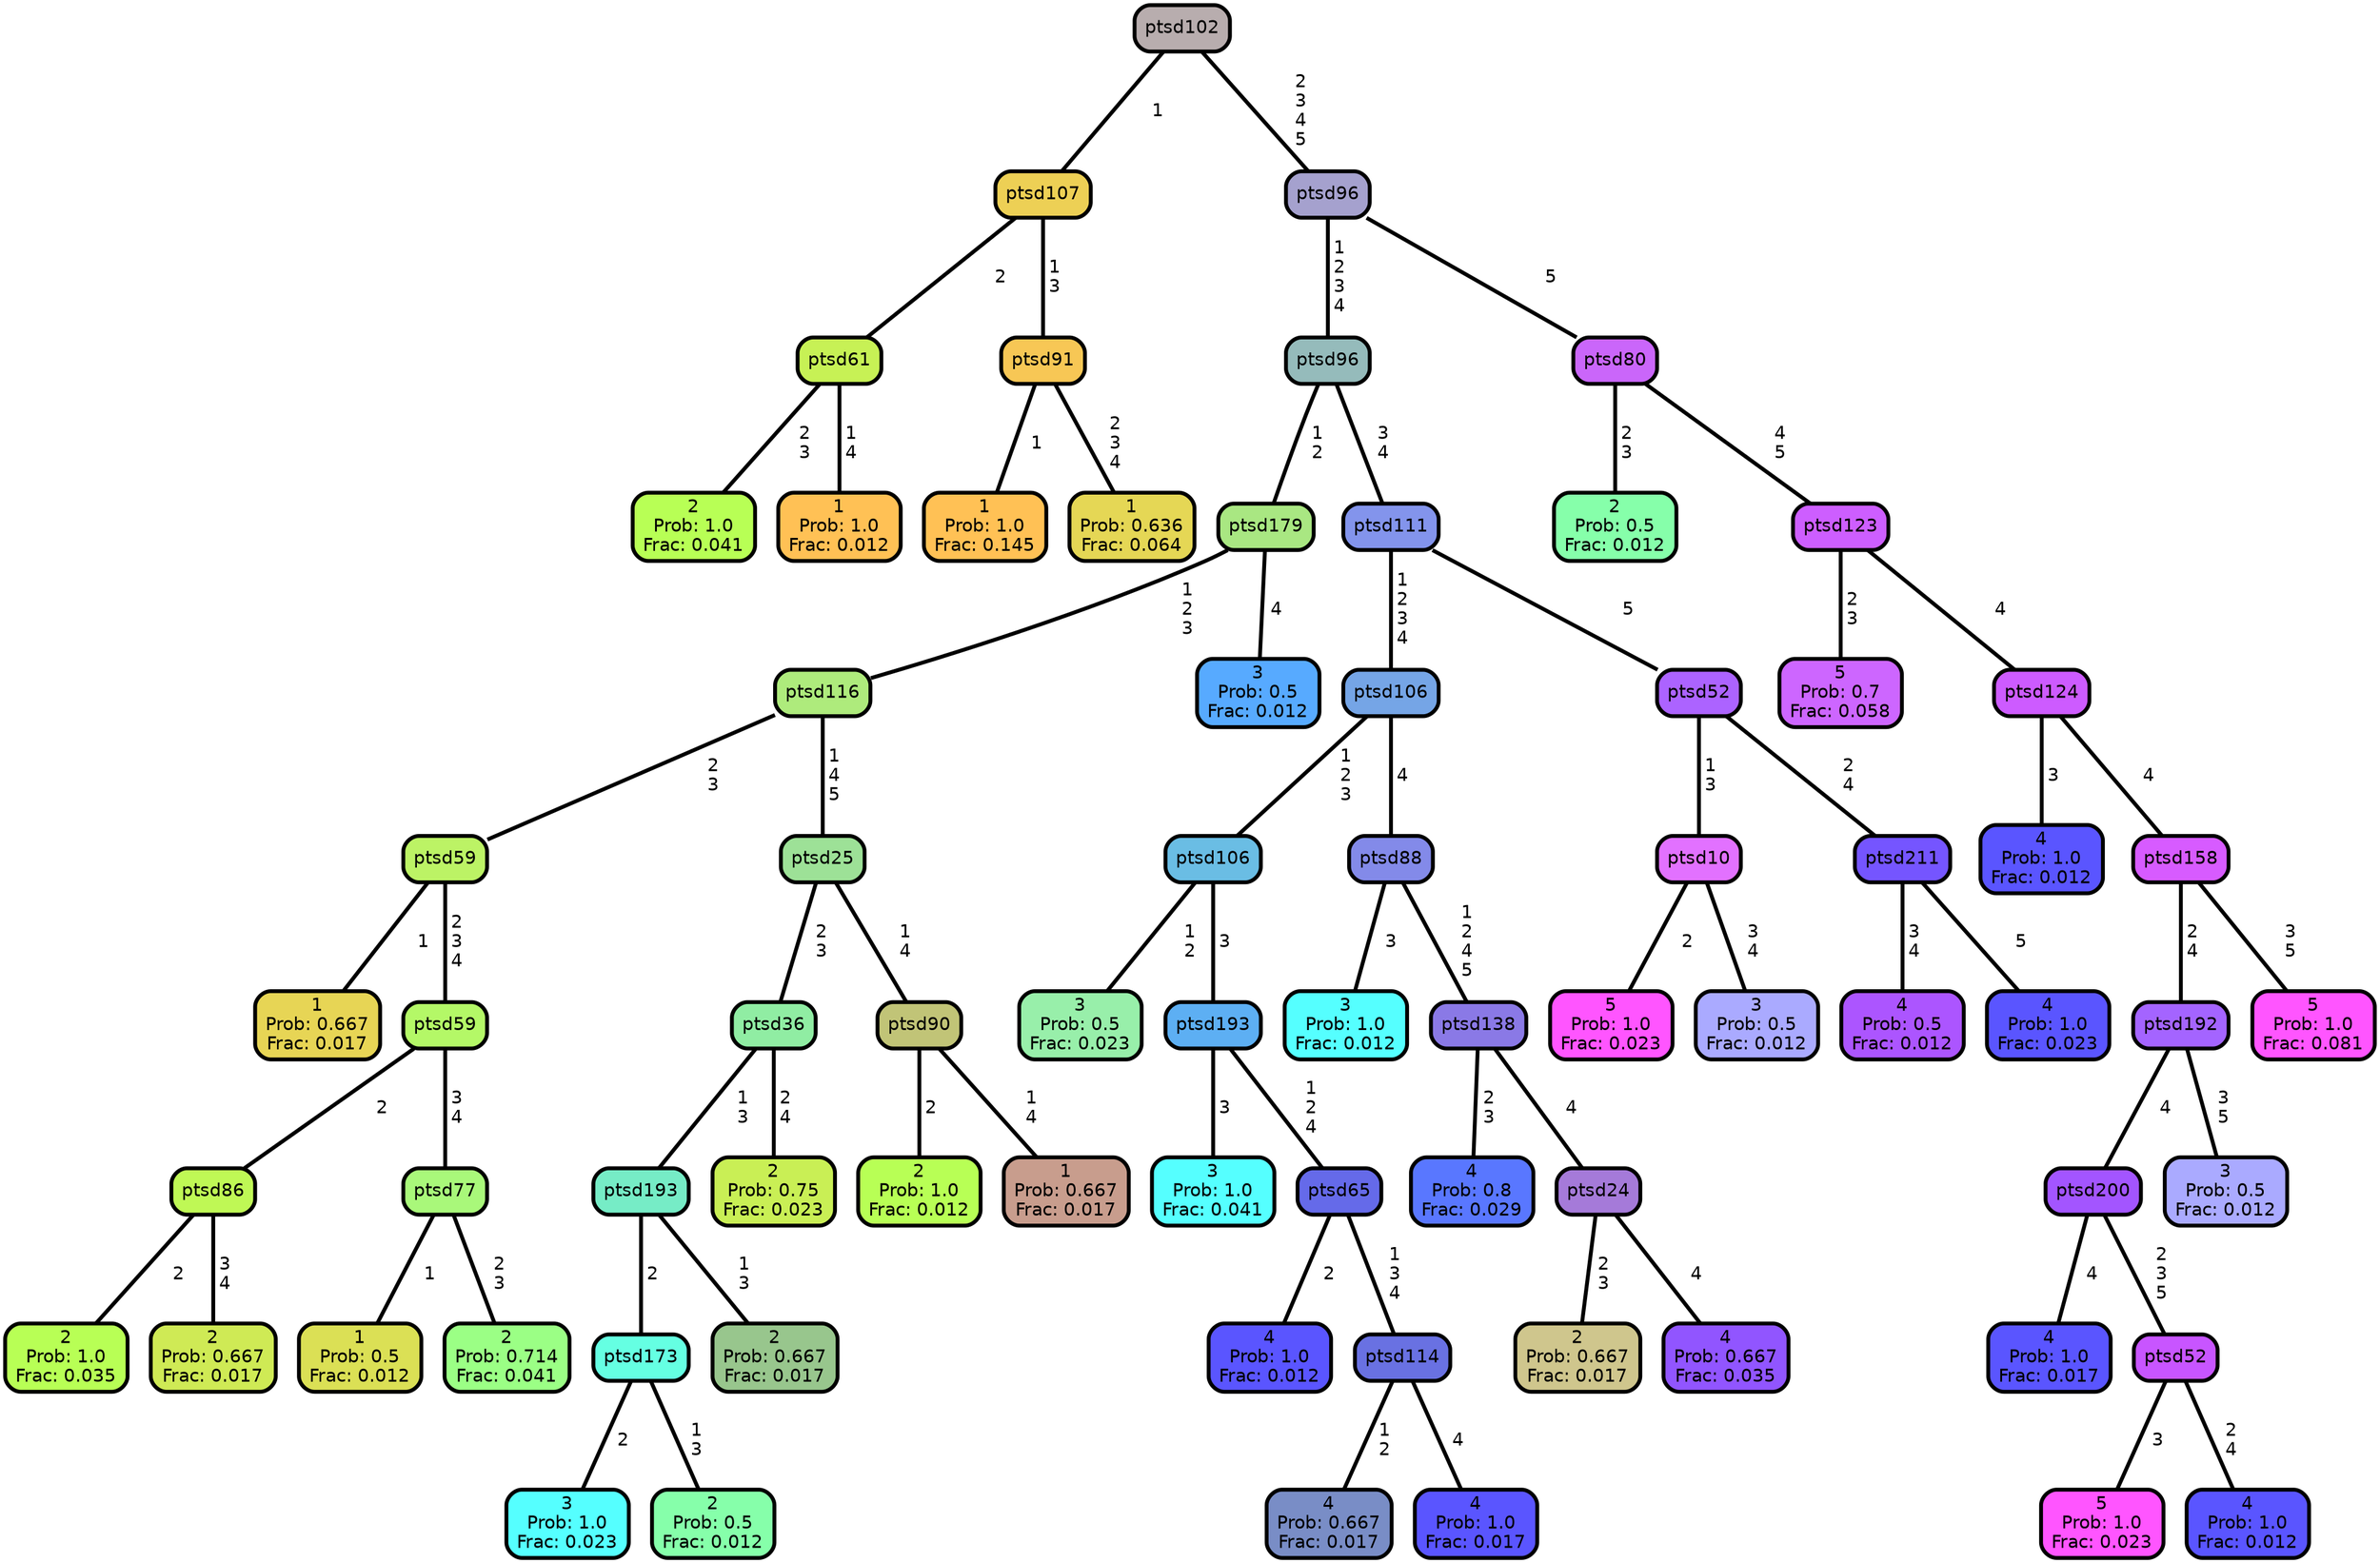 graph Tree {
node [shape=box, style="filled, rounded",color="black",penwidth="3",fontcolor="black",                 fontname=helvetica] ;
graph [ranksep="0 equally", splines=straight,                 bgcolor=transparent, dpi=200] ;
edge [fontname=helvetica, color=black] ;
0 [label="2
Prob: 1.0
Frac: 0.041", fillcolor="#b8ff55"] ;
1 [label="ptsd61", fillcolor="#c7f155"] ;
2 [label="1
Prob: 1.0
Frac: 0.012", fillcolor="#ffc155"] ;
3 [label="ptsd107", fillcolor="#edd055"] ;
4 [label="1
Prob: 1.0
Frac: 0.145", fillcolor="#ffc155"] ;
5 [label="ptsd91", fillcolor="#f7c755"] ;
6 [label="1
Prob: 0.636
Frac: 0.064", fillcolor="#e5d755"] ;
7 [label="ptsd102", fillcolor="#b8adae"] ;
8 [label="1
Prob: 0.667
Frac: 0.017", fillcolor="#e7d555"] ;
9 [label="ptsd59", fillcolor="#bcf365"] ;
10 [label="2
Prob: 1.0
Frac: 0.035", fillcolor="#b8ff55"] ;
11 [label="ptsd86", fillcolor="#bff855"] ;
12 [label="2
Prob: 0.667
Frac: 0.017", fillcolor="#cfea55"] ;
13 [label="ptsd59", fillcolor="#b4f867"] ;
14 [label="1
Prob: 0.5
Frac: 0.012", fillcolor="#dbe055"] ;
15 [label="ptsd77", fillcolor="#a9f87a"] ;
16 [label="2
Prob: 0.714
Frac: 0.041", fillcolor="#9bff85"] ;
17 [label="ptsd116", fillcolor="#aeeb7c"] ;
18 [label="3
Prob: 1.0
Frac: 0.023", fillcolor="#55ffff"] ;
19 [label="ptsd173", fillcolor="#65ffe2"] ;
20 [label="2
Prob: 0.5
Frac: 0.012", fillcolor="#86ffaa"] ;
21 [label="ptsd193", fillcolor="#76ecc6"] ;
22 [label="2
Prob: 0.667
Frac: 0.017", fillcolor="#98c68d"] ;
23 [label="ptsd36", fillcolor="#90eda3"] ;
24 [label="2
Prob: 0.75
Frac: 0.023", fillcolor="#c9ef55"] ;
25 [label="ptsd25", fillcolor="#9de197"] ;
26 [label="2
Prob: 1.0
Frac: 0.012", fillcolor="#b8ff55"] ;
27 [label="ptsd90", fillcolor="#c1c477"] ;
28 [label="1
Prob: 0.667
Frac: 0.017", fillcolor="#c89d8d"] ;
29 [label="ptsd179", fillcolor="#a9e782"] ;
30 [label="3
Prob: 0.5
Frac: 0.012", fillcolor="#57aaff"] ;
31 [label="ptsd96", fillcolor="#95bbbb"] ;
32 [label="3
Prob: 0.5
Frac: 0.023", fillcolor="#98efaa"] ;
33 [label="ptsd106", fillcolor="#6abde4"] ;
34 [label="3
Prob: 1.0
Frac: 0.041", fillcolor="#55ffff"] ;
35 [label="ptsd193", fillcolor="#5daff3"] ;
36 [label="4
Prob: 1.0
Frac: 0.012", fillcolor="#5a55ff"] ;
37 [label="ptsd65", fillcolor="#656ae9"] ;
38 [label="4
Prob: 0.667
Frac: 0.017", fillcolor="#798dc6"] ;
39 [label="ptsd114", fillcolor="#6971e2"] ;
40 [label="4
Prob: 1.0
Frac: 0.017", fillcolor="#5a55ff"] ;
41 [label="ptsd106", fillcolor="#75a5e6"] ;
42 [label="3
Prob: 1.0
Frac: 0.012", fillcolor="#55ffff"] ;
43 [label="ptsd88", fillcolor="#838ae9"] ;
44 [label="4
Prob: 0.8
Frac: 0.029", fillcolor="#5977ff"] ;
45 [label="ptsd138", fillcolor="#8a79e6"] ;
46 [label="2
Prob: 0.667
Frac: 0.017", fillcolor="#cfc68d"] ;
47 [label="ptsd24", fillcolor="#a57ad9"] ;
48 [label="4
Prob: 0.667
Frac: 0.035", fillcolor="#9155ff"] ;
49 [label="ptsd111", fillcolor="#8394ec"] ;
50 [label="5
Prob: 1.0
Frac: 0.023", fillcolor="#ff55ff"] ;
51 [label="ptsd10", fillcolor="#e271ff"] ;
52 [label="3
Prob: 0.5
Frac: 0.012", fillcolor="#aaaaff"] ;
53 [label="ptsd52", fillcolor="#ac63ff"] ;
54 [label="4
Prob: 0.5
Frac: 0.012", fillcolor="#ac55ff"] ;
55 [label="ptsd211", fillcolor="#7555ff"] ;
56 [label="4
Prob: 1.0
Frac: 0.023", fillcolor="#5a55ff"] ;
57 [label="ptsd96", fillcolor="#a5a1ce"] ;
58 [label="2
Prob: 0.5
Frac: 0.012", fillcolor="#86ffaa"] ;
59 [label="ptsd80", fillcolor="#ca66fa"] ;
60 [label="5
Prob: 0.7
Frac: 0.058", fillcolor="#cd66ff"] ;
61 [label="ptsd123", fillcolor="#cd5eff"] ;
62 [label="4
Prob: 1.0
Frac: 0.012", fillcolor="#5a55ff"] ;
63 [label="ptsd124", fillcolor="#cd5bff"] ;
64 [label="4
Prob: 1.0
Frac: 0.017", fillcolor="#5a55ff"] ;
65 [label="ptsd200", fillcolor="#a355ff"] ;
66 [label="5
Prob: 1.0
Frac: 0.023", fillcolor="#ff55ff"] ;
67 [label="ptsd52", fillcolor="#c855ff"] ;
68 [label="4
Prob: 1.0
Frac: 0.012", fillcolor="#5a55ff"] ;
69 [label="ptsd192", fillcolor="#a464ff"] ;
70 [label="3
Prob: 0.5
Frac: 0.012", fillcolor="#aaaaff"] ;
71 [label="ptsd158", fillcolor="#d75bff"] ;
72 [label="5
Prob: 1.0
Frac: 0.081", fillcolor="#ff55ff"] ;
1 -- 0 [label=" 2\n 3",penwidth=3] ;
1 -- 2 [label=" 1\n 4",penwidth=3] ;
3 -- 1 [label=" 2",penwidth=3] ;
3 -- 5 [label=" 1\n 3",penwidth=3] ;
5 -- 4 [label=" 1",penwidth=3] ;
5 -- 6 [label=" 2\n 3\n 4",penwidth=3] ;
7 -- 3 [label=" 1",penwidth=3] ;
7 -- 57 [label=" 2\n 3\n 4\n 5",penwidth=3] ;
9 -- 8 [label=" 1",penwidth=3] ;
9 -- 13 [label=" 2\n 3\n 4",penwidth=3] ;
11 -- 10 [label=" 2",penwidth=3] ;
11 -- 12 [label=" 3\n 4",penwidth=3] ;
13 -- 11 [label=" 2",penwidth=3] ;
13 -- 15 [label=" 3\n 4",penwidth=3] ;
15 -- 14 [label=" 1",penwidth=3] ;
15 -- 16 [label=" 2\n 3",penwidth=3] ;
17 -- 9 [label=" 2\n 3",penwidth=3] ;
17 -- 25 [label=" 1\n 4\n 5",penwidth=3] ;
19 -- 18 [label=" 2",penwidth=3] ;
19 -- 20 [label=" 1\n 3",penwidth=3] ;
21 -- 19 [label=" 2",penwidth=3] ;
21 -- 22 [label=" 1\n 3",penwidth=3] ;
23 -- 21 [label=" 1\n 3",penwidth=3] ;
23 -- 24 [label=" 2\n 4",penwidth=3] ;
25 -- 23 [label=" 2\n 3",penwidth=3] ;
25 -- 27 [label=" 1\n 4",penwidth=3] ;
27 -- 26 [label=" 2",penwidth=3] ;
27 -- 28 [label=" 1\n 4",penwidth=3] ;
29 -- 17 [label=" 1\n 2\n 3",penwidth=3] ;
29 -- 30 [label=" 4",penwidth=3] ;
31 -- 29 [label=" 1\n 2",penwidth=3] ;
31 -- 49 [label=" 3\n 4",penwidth=3] ;
33 -- 32 [label=" 1\n 2",penwidth=3] ;
33 -- 35 [label=" 3",penwidth=3] ;
35 -- 34 [label=" 3",penwidth=3] ;
35 -- 37 [label=" 1\n 2\n 4",penwidth=3] ;
37 -- 36 [label=" 2",penwidth=3] ;
37 -- 39 [label=" 1\n 3\n 4",penwidth=3] ;
39 -- 38 [label=" 1\n 2",penwidth=3] ;
39 -- 40 [label=" 4",penwidth=3] ;
41 -- 33 [label=" 1\n 2\n 3",penwidth=3] ;
41 -- 43 [label=" 4",penwidth=3] ;
43 -- 42 [label=" 3",penwidth=3] ;
43 -- 45 [label=" 1\n 2\n 4\n 5",penwidth=3] ;
45 -- 44 [label=" 2\n 3",penwidth=3] ;
45 -- 47 [label=" 4",penwidth=3] ;
47 -- 46 [label=" 2\n 3",penwidth=3] ;
47 -- 48 [label=" 4",penwidth=3] ;
49 -- 41 [label=" 1\n 2\n 3\n 4",penwidth=3] ;
49 -- 53 [label=" 5",penwidth=3] ;
51 -- 50 [label=" 2",penwidth=3] ;
51 -- 52 [label=" 3\n 4",penwidth=3] ;
53 -- 51 [label=" 1\n 3",penwidth=3] ;
53 -- 55 [label=" 2\n 4",penwidth=3] ;
55 -- 54 [label=" 3\n 4",penwidth=3] ;
55 -- 56 [label=" 5",penwidth=3] ;
57 -- 31 [label=" 1\n 2\n 3\n 4",penwidth=3] ;
57 -- 59 [label=" 5",penwidth=3] ;
59 -- 58 [label=" 2\n 3",penwidth=3] ;
59 -- 61 [label=" 4\n 5",penwidth=3] ;
61 -- 60 [label=" 2\n 3",penwidth=3] ;
61 -- 63 [label=" 4",penwidth=3] ;
63 -- 62 [label=" 3",penwidth=3] ;
63 -- 71 [label=" 4",penwidth=3] ;
65 -- 64 [label=" 4",penwidth=3] ;
65 -- 67 [label=" 2\n 3\n 5",penwidth=3] ;
67 -- 66 [label=" 3",penwidth=3] ;
67 -- 68 [label=" 2\n 4",penwidth=3] ;
69 -- 65 [label=" 4",penwidth=3] ;
69 -- 70 [label=" 3\n 5",penwidth=3] ;
71 -- 69 [label=" 2\n 4",penwidth=3] ;
71 -- 72 [label=" 3\n 5",penwidth=3] ;
{rank = same;}}
